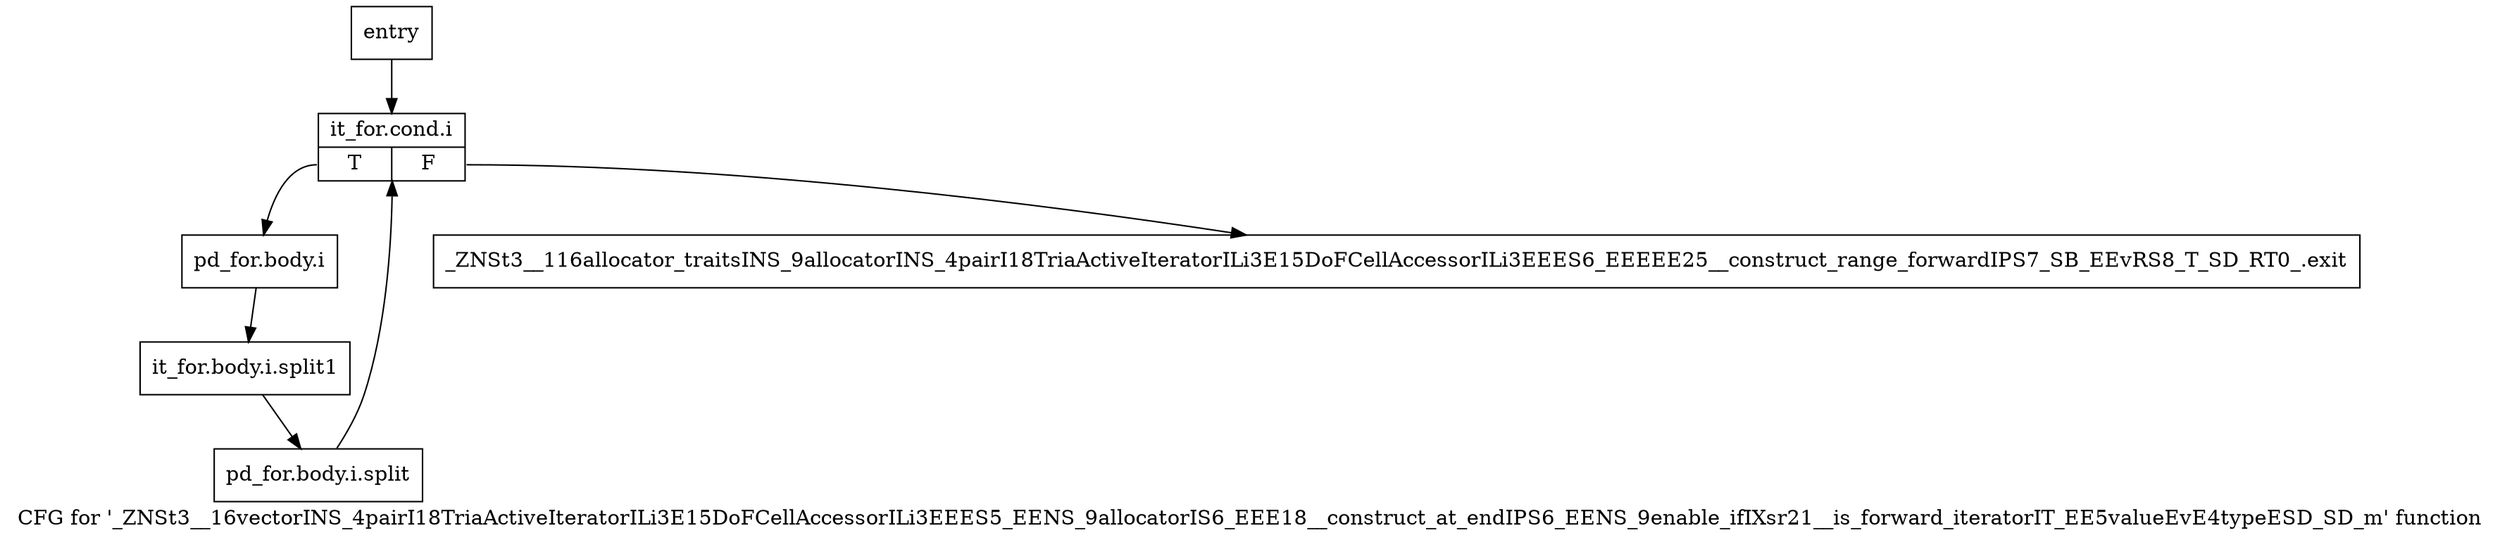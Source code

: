 digraph "CFG for '_ZNSt3__16vectorINS_4pairI18TriaActiveIteratorILi3E15DoFCellAccessorILi3EEES5_EENS_9allocatorIS6_EEE18__construct_at_endIPS6_EENS_9enable_ifIXsr21__is_forward_iteratorIT_EE5valueEvE4typeESD_SD_m' function" {
	label="CFG for '_ZNSt3__16vectorINS_4pairI18TriaActiveIteratorILi3E15DoFCellAccessorILi3EEES5_EENS_9allocatorIS6_EEE18__construct_at_endIPS6_EENS_9enable_ifIXsr21__is_forward_iteratorIT_EE5valueEvE4typeESD_SD_m' function";

	Node0x4a1b6e0 [shape=record,label="{entry}"];
	Node0x4a1b6e0 -> Node0x4a1b730;
	Node0x4a1b730 [shape=record,label="{it_for.cond.i|{<s0>T|<s1>F}}"];
	Node0x4a1b730:s0 -> Node0x4a1b780;
	Node0x4a1b730:s1 -> Node0x4a1b7d0;
	Node0x4a1b780 [shape=record,label="{pd_for.body.i}"];
	Node0x4a1b780 -> Node0xa2167c0;
	Node0xa2167c0 [shape=record,label="{it_for.body.i.split1}"];
	Node0xa2167c0 -> Node0xa216100;
	Node0xa216100 [shape=record,label="{pd_for.body.i.split}"];
	Node0xa216100 -> Node0x4a1b730;
	Node0x4a1b7d0 [shape=record,label="{_ZNSt3__116allocator_traitsINS_9allocatorINS_4pairI18TriaActiveIteratorILi3E15DoFCellAccessorILi3EEES6_EEEEE25__construct_range_forwardIPS7_SB_EEvRS8_T_SD_RT0_.exit}"];
}
